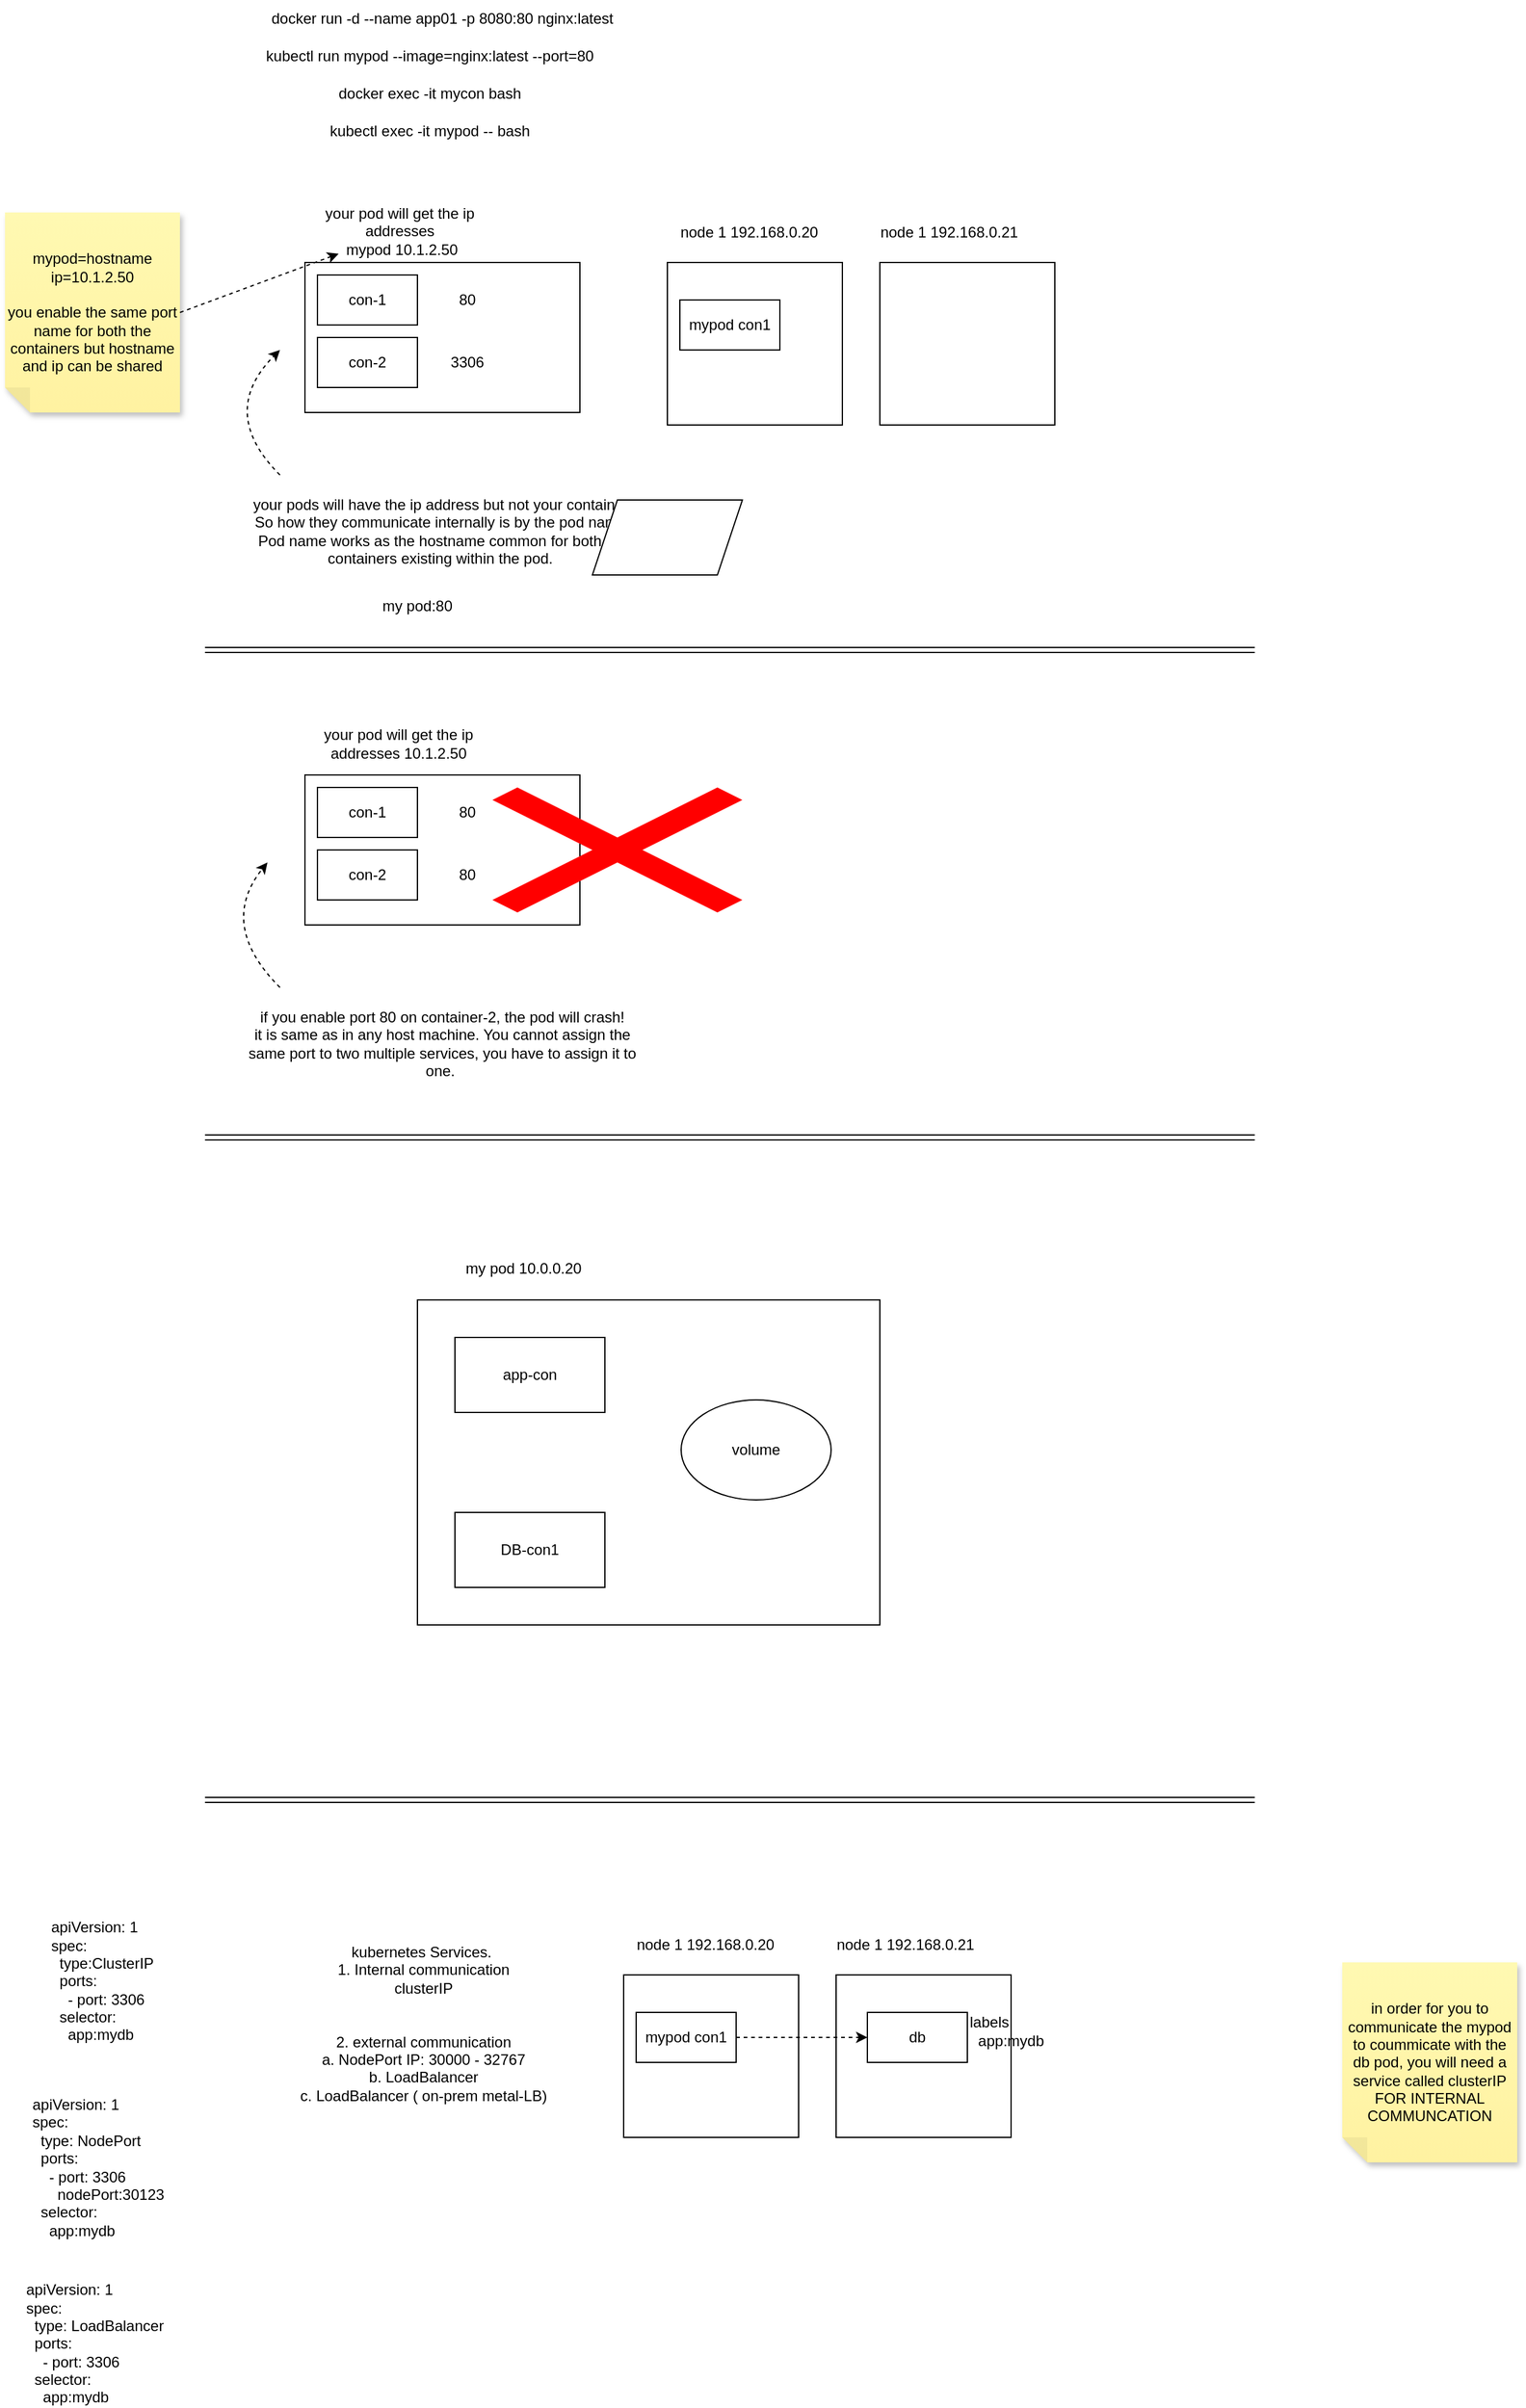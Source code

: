 <mxfile version="24.7.10">
  <diagram name="Page-1" id="mjV5ODukJaDs_-uyNFB3">
    <mxGraphModel dx="2284" dy="802" grid="1" gridSize="10" guides="1" tooltips="1" connect="1" arrows="1" fold="1" page="1" pageScale="1" pageWidth="850" pageHeight="1100" math="0" shadow="0">
      <root>
        <mxCell id="0" />
        <mxCell id="1" parent="0" />
        <mxCell id="M8-BgbDuDf5HeTWnamSH-1" value="" style="whiteSpace=wrap;html=1;" vertex="1" parent="1">
          <mxGeometry x="70" y="290" width="140" height="130" as="geometry" />
        </mxCell>
        <mxCell id="M8-BgbDuDf5HeTWnamSH-4" value="" style="whiteSpace=wrap;html=1;" vertex="1" parent="1">
          <mxGeometry x="240" y="290" width="140" height="130" as="geometry" />
        </mxCell>
        <mxCell id="M8-BgbDuDf5HeTWnamSH-5" value="mypod con1" style="whiteSpace=wrap;html=1;" vertex="1" parent="1">
          <mxGeometry x="80" y="320" width="80" height="40" as="geometry" />
        </mxCell>
        <mxCell id="M8-BgbDuDf5HeTWnamSH-6" value="&lt;p style=&quot;margin: 0px; font-style: normal; font-variant-caps: normal; font-stretch: normal; line-height: normal; font-size-adjust: none; font-kerning: auto; font-variant-alternates: normal; font-variant-ligatures: normal; font-variant-numeric: normal; font-variant-east-asian: normal; font-variant-position: normal; font-variant-emoji: normal; font-feature-settings: normal; font-optical-sizing: auto; font-variation-settings: normal;&quot;&gt;node 1 192.168.0.20&lt;/p&gt;" style="text;html=1;align=center;verticalAlign=middle;resizable=0;points=[];autosize=1;strokeColor=none;fillColor=none;" vertex="1" parent="1">
          <mxGeometry x="70" y="250" width="130" height="30" as="geometry" />
        </mxCell>
        <mxCell id="M8-BgbDuDf5HeTWnamSH-7" value="&lt;p style=&quot;margin: 0px; font-style: normal; font-variant-caps: normal; font-stretch: normal; line-height: normal; font-size-adjust: none; font-kerning: auto; font-variant-alternates: normal; font-variant-ligatures: normal; font-variant-numeric: normal; font-variant-east-asian: normal; font-variant-position: normal; font-variant-emoji: normal; font-feature-settings: normal; font-optical-sizing: auto; font-variation-settings: normal;&quot;&gt;node 1 192.168.0.21&lt;/p&gt;" style="text;html=1;align=center;verticalAlign=middle;resizable=0;points=[];autosize=1;strokeColor=none;fillColor=none;" vertex="1" parent="1">
          <mxGeometry x="230" y="250" width="130" height="30" as="geometry" />
        </mxCell>
        <mxCell id="M8-BgbDuDf5HeTWnamSH-9" value="kubectl run mypod --image=nginx:latest --port=80" style="text;html=1;align=center;verticalAlign=middle;whiteSpace=wrap;rounded=0;" vertex="1" parent="1">
          <mxGeometry x="-255" y="110" width="270" height="30" as="geometry" />
        </mxCell>
        <mxCell id="M8-BgbDuDf5HeTWnamSH-10" value="docker run -d --name app01 -p 8080:80 nginx:latest" style="text;html=1;align=center;verticalAlign=middle;whiteSpace=wrap;rounded=0;" vertex="1" parent="1">
          <mxGeometry x="-255" y="80" width="290" height="30" as="geometry" />
        </mxCell>
        <mxCell id="M8-BgbDuDf5HeTWnamSH-11" value="" style="rounded=0;whiteSpace=wrap;html=1;" vertex="1" parent="1">
          <mxGeometry x="-220" y="290" width="220" height="120" as="geometry" />
        </mxCell>
        <mxCell id="M8-BgbDuDf5HeTWnamSH-12" value="con-1" style="rounded=0;whiteSpace=wrap;html=1;" vertex="1" parent="1">
          <mxGeometry x="-210" y="300" width="80" height="40" as="geometry" />
        </mxCell>
        <mxCell id="M8-BgbDuDf5HeTWnamSH-13" value="con-2" style="rounded=0;whiteSpace=wrap;html=1;" vertex="1" parent="1">
          <mxGeometry x="-210" y="350" width="80" height="40" as="geometry" />
        </mxCell>
        <mxCell id="M8-BgbDuDf5HeTWnamSH-14" value="80" style="text;html=1;align=center;verticalAlign=middle;whiteSpace=wrap;rounded=0;" vertex="1" parent="1">
          <mxGeometry x="-120" y="305" width="60" height="30" as="geometry" />
        </mxCell>
        <mxCell id="M8-BgbDuDf5HeTWnamSH-15" value="your pod will get the ip addresses&lt;div&gt;&amp;nbsp;mypod 10.1.2.50&lt;/div&gt;" style="text;html=1;align=center;verticalAlign=middle;whiteSpace=wrap;rounded=0;" vertex="1" parent="1">
          <mxGeometry x="-219" y="250" width="150" height="30" as="geometry" />
        </mxCell>
        <mxCell id="M8-BgbDuDf5HeTWnamSH-16" value="your pods will have the ip address but not your container. So how they communicate internally is by the pod name. Pod name works as the hostname common for both the containers existing within the pod.&amp;nbsp;" style="text;html=1;align=center;verticalAlign=middle;whiteSpace=wrap;rounded=0;" vertex="1" parent="1">
          <mxGeometry x="-270" y="460" width="320" height="90" as="geometry" />
        </mxCell>
        <mxCell id="M8-BgbDuDf5HeTWnamSH-18" value="" style="curved=1;endArrow=classic;html=1;rounded=0;dashed=1;" edge="1" parent="1" source="M8-BgbDuDf5HeTWnamSH-16">
          <mxGeometry width="50" height="50" relative="1" as="geometry">
            <mxPoint x="-290" y="460" as="sourcePoint" />
            <mxPoint x="-240" y="360" as="targetPoint" />
            <Array as="points">
              <mxPoint x="-240" y="460" />
              <mxPoint x="-290" y="410" />
            </Array>
          </mxGeometry>
        </mxCell>
        <mxCell id="M8-BgbDuDf5HeTWnamSH-21" value="" style="shape=link;html=1;rounded=0;" edge="1" parent="1">
          <mxGeometry width="100" relative="1" as="geometry">
            <mxPoint x="-300" y="600" as="sourcePoint" />
            <mxPoint x="540" y="600" as="targetPoint" />
          </mxGeometry>
        </mxCell>
        <mxCell id="M8-BgbDuDf5HeTWnamSH-22" value="" style="rounded=0;whiteSpace=wrap;html=1;" vertex="1" parent="1">
          <mxGeometry x="-220" y="700" width="220" height="120" as="geometry" />
        </mxCell>
        <mxCell id="M8-BgbDuDf5HeTWnamSH-23" value="con-1" style="rounded=0;whiteSpace=wrap;html=1;" vertex="1" parent="1">
          <mxGeometry x="-210" y="710" width="80" height="40" as="geometry" />
        </mxCell>
        <mxCell id="M8-BgbDuDf5HeTWnamSH-24" value="con-2" style="rounded=0;whiteSpace=wrap;html=1;" vertex="1" parent="1">
          <mxGeometry x="-210" y="760" width="80" height="40" as="geometry" />
        </mxCell>
        <mxCell id="M8-BgbDuDf5HeTWnamSH-25" value="80" style="text;html=1;align=center;verticalAlign=middle;whiteSpace=wrap;rounded=0;" vertex="1" parent="1">
          <mxGeometry x="-120" y="715" width="60" height="30" as="geometry" />
        </mxCell>
        <mxCell id="M8-BgbDuDf5HeTWnamSH-26" value="your pod will get the ip addresses 10.1.2.50" style="text;html=1;align=center;verticalAlign=middle;whiteSpace=wrap;rounded=0;" vertex="1" parent="1">
          <mxGeometry x="-220" y="660" width="150" height="30" as="geometry" />
        </mxCell>
        <mxCell id="M8-BgbDuDf5HeTWnamSH-27" value="if you enable port 80 on container-2, the pod will crash!&lt;div&gt;it is same as in any host machine. You cannot assign the same port to two multiple services, you have to assign it to one.&amp;nbsp;&lt;/div&gt;" style="text;html=1;align=center;verticalAlign=middle;whiteSpace=wrap;rounded=0;" vertex="1" parent="1">
          <mxGeometry x="-270" y="870" width="320" height="90" as="geometry" />
        </mxCell>
        <mxCell id="M8-BgbDuDf5HeTWnamSH-28" value="" style="curved=1;endArrow=classic;html=1;rounded=0;dashed=1;" edge="1" parent="1" source="M8-BgbDuDf5HeTWnamSH-27">
          <mxGeometry width="50" height="50" relative="1" as="geometry">
            <mxPoint x="-290" y="870" as="sourcePoint" />
            <mxPoint x="-250" y="770" as="targetPoint" />
            <Array as="points">
              <mxPoint x="-240" y="870" />
              <mxPoint x="-290" y="820" />
            </Array>
          </mxGeometry>
        </mxCell>
        <mxCell id="M8-BgbDuDf5HeTWnamSH-29" value="80" style="text;html=1;align=center;verticalAlign=middle;whiteSpace=wrap;rounded=0;" vertex="1" parent="1">
          <mxGeometry x="-120" y="765" width="60" height="30" as="geometry" />
        </mxCell>
        <mxCell id="M8-BgbDuDf5HeTWnamSH-30" value="" style="shape=mxgraph.mockup.markup.redX;fillColor=#ff0000;html=1;shadow=0;whiteSpace=wrap;strokeColor=none;" vertex="1" parent="1">
          <mxGeometry x="-70" y="710" width="200" height="100" as="geometry" />
        </mxCell>
        <mxCell id="M8-BgbDuDf5HeTWnamSH-32" value="mypod=hostname&lt;div&gt;ip=10.1.2.50&lt;/div&gt;&lt;div&gt;&lt;br&gt;&lt;/div&gt;&lt;div&gt;you enable the same port name for both the containers but hostname and ip can be shared&lt;/div&gt;" style="shape=note;whiteSpace=wrap;html=1;backgroundOutline=1;fontColor=#000000;darkOpacity=0.05;fillColor=#FFF9B2;strokeColor=none;fillStyle=solid;direction=west;gradientDirection=north;gradientColor=#FFF2A1;shadow=1;size=20;pointerEvents=1;" vertex="1" parent="1">
          <mxGeometry x="-460" y="250" width="140" height="160" as="geometry" />
        </mxCell>
        <mxCell id="M8-BgbDuDf5HeTWnamSH-33" value="" style="endArrow=classic;html=1;rounded=0;entryX=0.173;entryY=1.1;entryDx=0;entryDy=0;entryPerimeter=0;exitX=0;exitY=0.5;exitDx=0;exitDy=0;exitPerimeter=0;dashed=1;" edge="1" parent="1" source="M8-BgbDuDf5HeTWnamSH-32" target="M8-BgbDuDf5HeTWnamSH-15">
          <mxGeometry width="50" height="50" relative="1" as="geometry">
            <mxPoint x="-300" y="340" as="sourcePoint" />
            <mxPoint x="-250" y="290" as="targetPoint" />
          </mxGeometry>
        </mxCell>
        <mxCell id="M8-BgbDuDf5HeTWnamSH-34" value="3306" style="text;html=1;align=center;verticalAlign=middle;whiteSpace=wrap;rounded=0;" vertex="1" parent="1">
          <mxGeometry x="-120" y="355" width="60" height="30" as="geometry" />
        </mxCell>
        <mxCell id="M8-BgbDuDf5HeTWnamSH-35" value="my pod:80" style="text;html=1;align=center;verticalAlign=middle;whiteSpace=wrap;rounded=0;" vertex="1" parent="1">
          <mxGeometry x="-160" y="550" width="60" height="30" as="geometry" />
        </mxCell>
        <mxCell id="M8-BgbDuDf5HeTWnamSH-37" value="docker exec -it mycon bash" style="text;html=1;align=center;verticalAlign=middle;whiteSpace=wrap;rounded=0;" vertex="1" parent="1">
          <mxGeometry x="-255" y="140" width="270" height="30" as="geometry" />
        </mxCell>
        <mxCell id="M8-BgbDuDf5HeTWnamSH-38" value="kubectl exec -it mypod -- bash" style="text;html=1;align=center;verticalAlign=middle;whiteSpace=wrap;rounded=0;" vertex="1" parent="1">
          <mxGeometry x="-255" y="170" width="270" height="30" as="geometry" />
        </mxCell>
        <mxCell id="M8-BgbDuDf5HeTWnamSH-39" value="" style="shape=parallelogram;perimeter=parallelogramPerimeter;whiteSpace=wrap;html=1;fixedSize=1;" vertex="1" parent="1">
          <mxGeometry x="10" y="480" width="120" height="60" as="geometry" />
        </mxCell>
        <mxCell id="M8-BgbDuDf5HeTWnamSH-41" value="" style="shape=link;html=1;rounded=0;" edge="1" parent="1">
          <mxGeometry width="100" relative="1" as="geometry">
            <mxPoint x="-300" y="990" as="sourcePoint" />
            <mxPoint x="540" y="990" as="targetPoint" />
          </mxGeometry>
        </mxCell>
        <mxCell id="M8-BgbDuDf5HeTWnamSH-43" value="" style="rounded=0;whiteSpace=wrap;html=1;" vertex="1" parent="1">
          <mxGeometry x="-130" y="1120" width="370" height="260" as="geometry" />
        </mxCell>
        <mxCell id="M8-BgbDuDf5HeTWnamSH-44" value="app-con" style="rounded=0;whiteSpace=wrap;html=1;" vertex="1" parent="1">
          <mxGeometry x="-100" y="1150" width="120" height="60" as="geometry" />
        </mxCell>
        <mxCell id="M8-BgbDuDf5HeTWnamSH-45" value="DB-con1" style="rounded=0;whiteSpace=wrap;html=1;" vertex="1" parent="1">
          <mxGeometry x="-100" y="1290" width="120" height="60" as="geometry" />
        </mxCell>
        <mxCell id="M8-BgbDuDf5HeTWnamSH-46" value="volume" style="ellipse;whiteSpace=wrap;html=1;" vertex="1" parent="1">
          <mxGeometry x="81" y="1200" width="120" height="80" as="geometry" />
        </mxCell>
        <mxCell id="M8-BgbDuDf5HeTWnamSH-47" value="my pod 10.0.0.20" style="text;html=1;align=center;verticalAlign=middle;whiteSpace=wrap;rounded=0;" vertex="1" parent="1">
          <mxGeometry x="-120" y="1080" width="150" height="30" as="geometry" />
        </mxCell>
        <mxCell id="M8-BgbDuDf5HeTWnamSH-48" value="" style="shape=link;html=1;rounded=0;" edge="1" parent="1">
          <mxGeometry width="100" relative="1" as="geometry">
            <mxPoint x="-300" y="1520" as="sourcePoint" />
            <mxPoint x="540" y="1520" as="targetPoint" />
          </mxGeometry>
        </mxCell>
        <mxCell id="M8-BgbDuDf5HeTWnamSH-49" value="kubernetes Services.&amp;nbsp;&lt;div&gt;1. Internal communication&lt;/div&gt;&lt;div&gt;clusterIP&lt;/div&gt;&lt;div&gt;&lt;br&gt;&lt;/div&gt;&lt;div&gt;&lt;br&gt;&lt;/div&gt;&lt;div&gt;2. external communication&lt;/div&gt;&lt;div&gt;a. NodePort IP: 30000 - 32767&lt;/div&gt;&lt;div&gt;b. LoadBalancer&lt;/div&gt;&lt;div&gt;c. LoadBalancer ( on-prem metal-LB)&lt;/div&gt;" style="text;html=1;align=center;verticalAlign=middle;whiteSpace=wrap;rounded=0;" vertex="1" parent="1">
          <mxGeometry x="-260" y="1599" width="270" height="200" as="geometry" />
        </mxCell>
        <mxCell id="M8-BgbDuDf5HeTWnamSH-50" value="" style="whiteSpace=wrap;html=1;" vertex="1" parent="1">
          <mxGeometry x="35" y="1660" width="140" height="130" as="geometry" />
        </mxCell>
        <mxCell id="M8-BgbDuDf5HeTWnamSH-51" value="" style="whiteSpace=wrap;html=1;" vertex="1" parent="1">
          <mxGeometry x="205" y="1660" width="140" height="130" as="geometry" />
        </mxCell>
        <mxCell id="M8-BgbDuDf5HeTWnamSH-52" value="mypod con1" style="whiteSpace=wrap;html=1;" vertex="1" parent="1">
          <mxGeometry x="45" y="1690" width="80" height="40" as="geometry" />
        </mxCell>
        <mxCell id="M8-BgbDuDf5HeTWnamSH-53" value="&lt;p style=&quot;margin: 0px; font-style: normal; font-variant-caps: normal; font-stretch: normal; line-height: normal; font-size-adjust: none; font-kerning: auto; font-variant-alternates: normal; font-variant-ligatures: normal; font-variant-numeric: normal; font-variant-east-asian: normal; font-variant-position: normal; font-variant-emoji: normal; font-feature-settings: normal; font-optical-sizing: auto; font-variation-settings: normal;&quot;&gt;node 1 192.168.0.20&lt;/p&gt;" style="text;html=1;align=center;verticalAlign=middle;resizable=0;points=[];autosize=1;strokeColor=none;fillColor=none;" vertex="1" parent="1">
          <mxGeometry x="35" y="1620" width="130" height="30" as="geometry" />
        </mxCell>
        <mxCell id="M8-BgbDuDf5HeTWnamSH-54" value="&lt;p style=&quot;margin: 0px; font-style: normal; font-variant-caps: normal; font-stretch: normal; line-height: normal; font-size-adjust: none; font-kerning: auto; font-variant-alternates: normal; font-variant-ligatures: normal; font-variant-numeric: normal; font-variant-east-asian: normal; font-variant-position: normal; font-variant-emoji: normal; font-feature-settings: normal; font-optical-sizing: auto; font-variation-settings: normal;&quot;&gt;node 1 192.168.0.21&lt;/p&gt;" style="text;html=1;align=center;verticalAlign=middle;resizable=0;points=[];autosize=1;strokeColor=none;fillColor=none;" vertex="1" parent="1">
          <mxGeometry x="195" y="1620" width="130" height="30" as="geometry" />
        </mxCell>
        <mxCell id="M8-BgbDuDf5HeTWnamSH-55" value="db" style="whiteSpace=wrap;html=1;" vertex="1" parent="1">
          <mxGeometry x="230" y="1690" width="80" height="40" as="geometry" />
        </mxCell>
        <mxCell id="M8-BgbDuDf5HeTWnamSH-56" value="" style="endArrow=classic;html=1;rounded=0;exitX=1;exitY=0.5;exitDx=0;exitDy=0;dashed=1;" edge="1" parent="1" source="M8-BgbDuDf5HeTWnamSH-52" target="M8-BgbDuDf5HeTWnamSH-55">
          <mxGeometry width="50" height="50" relative="1" as="geometry">
            <mxPoint x="130" y="1720" as="sourcePoint" />
            <mxPoint x="180" y="1670" as="targetPoint" />
          </mxGeometry>
        </mxCell>
        <mxCell id="M8-BgbDuDf5HeTWnamSH-58" value="in order for you to communicate the mypod to coummicate with the db pod, you will need a service called clusterIP FOR INTERNAL COMMUNCATION" style="shape=note;whiteSpace=wrap;html=1;backgroundOutline=1;fontColor=#000000;darkOpacity=0.05;fillColor=#FFF9B2;strokeColor=none;fillStyle=solid;direction=west;gradientDirection=north;gradientColor=#FFF2A1;shadow=1;size=20;pointerEvents=1;" vertex="1" parent="1">
          <mxGeometry x="610" y="1650" width="140" height="160" as="geometry" />
        </mxCell>
        <mxCell id="M8-BgbDuDf5HeTWnamSH-59" value="apiVersion: 1&lt;div&gt;spec:&lt;/div&gt;&lt;div&gt;&amp;nbsp; type:ClusterIP&lt;/div&gt;&lt;div&gt;&amp;nbsp; ports:&amp;nbsp;&lt;/div&gt;&lt;div&gt;&amp;nbsp; &amp;nbsp; - port: 3306&lt;/div&gt;&lt;div&gt;&amp;nbsp; selector:&lt;/div&gt;&lt;div&gt;&amp;nbsp; &amp;nbsp; app:mydb&lt;/div&gt;" style="text;strokeColor=none;align=left;fillColor=none;html=1;verticalAlign=middle;whiteSpace=wrap;rounded=0;" vertex="1" parent="1">
          <mxGeometry x="-425" y="1650" width="190" height="30" as="geometry" />
        </mxCell>
        <mxCell id="M8-BgbDuDf5HeTWnamSH-61" value="labels&lt;div style=&quot;&quot;&gt;&amp;nbsp; app:mydb&lt;/div&gt;" style="text;html=1;align=left;verticalAlign=middle;whiteSpace=wrap;rounded=0;" vertex="1" parent="1">
          <mxGeometry x="310" y="1690" width="100" height="30" as="geometry" />
        </mxCell>
        <mxCell id="M8-BgbDuDf5HeTWnamSH-62" value="apiVersion: 1&lt;div&gt;spec:&lt;/div&gt;&lt;div&gt;&amp;nbsp; type: NodePort&lt;/div&gt;&lt;div&gt;&amp;nbsp; ports:&amp;nbsp;&lt;/div&gt;&lt;div&gt;&amp;nbsp; &amp;nbsp; - port: 3306&lt;/div&gt;&lt;div&gt;&amp;nbsp; &amp;nbsp; &amp;nbsp; nodePort:30123&lt;/div&gt;&lt;div&gt;&amp;nbsp; selector:&lt;/div&gt;&lt;div&gt;&amp;nbsp; &amp;nbsp; app:mydb&lt;/div&gt;" style="text;strokeColor=none;align=left;fillColor=none;html=1;verticalAlign=middle;whiteSpace=wrap;rounded=0;" vertex="1" parent="1">
          <mxGeometry x="-440" y="1799" width="190" height="30" as="geometry" />
        </mxCell>
        <mxCell id="M8-BgbDuDf5HeTWnamSH-63" value="apiVersion: 1&lt;div&gt;spec:&lt;/div&gt;&lt;div&gt;&amp;nbsp; type: LoadBalancer&lt;/div&gt;&lt;div&gt;&amp;nbsp; ports:&amp;nbsp;&lt;/div&gt;&lt;div&gt;&amp;nbsp; &amp;nbsp; - port: 3306&lt;/div&gt;&lt;div&gt;&amp;nbsp; selector:&lt;/div&gt;&lt;div&gt;&amp;nbsp; &amp;nbsp; app:mydb&lt;/div&gt;" style="text;strokeColor=none;align=left;fillColor=none;html=1;verticalAlign=middle;whiteSpace=wrap;rounded=0;" vertex="1" parent="1">
          <mxGeometry x="-445" y="1940" width="190" height="30" as="geometry" />
        </mxCell>
      </root>
    </mxGraphModel>
  </diagram>
</mxfile>
